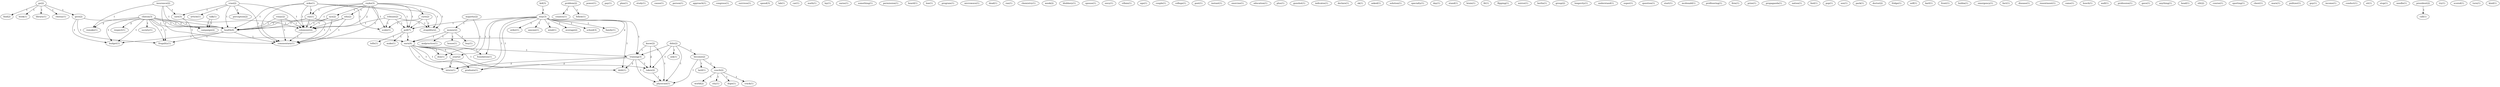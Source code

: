 digraph G {
  insurance [ label="insurance(2)" ];
  care [ label="care(3)" ];
  earn [ label="earn(4)" ];
  remake [ label="remake(1)" ];
  health [ label="health(4)" ];
  vrao [ label="vrao(2)" ];
  perception [ label="perception(2)" ];
  article [ label="article(1)" ];
  columnist [ label="columnist(2)" ];
  commentary [ label="commentary(1)" ];
  problem [ label="problem(2)" ];
  country [ label="country(1)" ];
  fellow [ label="fellow(1)" ];
  power [ label="power(1)" ];
  pay [ label="pay(1)" ];
  plan [ label="plan(1)" ];
  study [ label="study(1)" ];
  cause [ label="cause(1)" ];
  person [ label="person(1)" ];
  approach [ label="approach(1)" ];
  congress [ label="congress(1)" ];
  survives [ label="survives(1)" ];
  spend [ label="spend(3)" ];
  lab [ label="lab(1)" ];
  car [ label="car(1)" ];
  math [ label="math(1)" ];
  lay [ label="lay(1)" ];
  earns [ label="earns(1)" ];
  something [ label="something(1)" ];
  permission [ label="permission(1)" ];
  heard [ label="heard(1)" ];
  law [ label="law(1)" ];
  program [ label="program(1)" ];
  microwave [ label="microwave(1)" ];
  royko [ label="royko(3)" ];
  edu [ label="edu(2)" ];
  cure [ label="cure(2)" ];
  nyx [ label="nyx(2)" ];
  scale [ label="scale(1)" ];
  poll [ label="poll(7)" ];
  rao [ label="rao(1)" ];
  stupidity [ label="stupidity(2)" ];
  dead [ label="dead(1)" ];
  go [ label="go(2)" ];
  give [ label="give(2)" ];
  book [ label="book(1)" ];
  library [ label="library(1)" ];
  cheesy [ label="cheesy(1)" ];
  find [ label="find(2)" ];
  ran [ label="ran(1)" ];
  chemistry [ label="chemistry(1)" ];
  week [ label="week(2)" ];
  talk [ label="talk(1)" ];
  campaign [ label="campaign(2)" ];
  blubbery [ label="blubbery(1)" ];
  budget [ label="budget(1)" ];
  frugality [ label="frugality(1)" ];
  spouse [ label="spouse(1)" ];
  envy [ label="envy(1)" ];
  villain [ label="villain(1)" ];
  ego [ label="ego(1)" ];
  couple [ label="couple(1)" ];
  college [ label="college(1)" ];
  post [ label="post(1)" ];
  instant [ label="instant(1)" ];
  exercise [ label="exercise(1)" ];
  education [ label="education(1)" ];
  plus [ label="plus(1)" ];
  gunshot [ label="gunshot(1)" ];
  indicates [ label="indicates(1)" ];
  declare [ label="declare(1)" ];
  ok [ label="ok(1)" ];
  kid [ label="kid(3)" ];
  way [ label="way(3)" ];
  asked [ label="asked(1)" ];
  solution [ label="solution(1)" ];
  specialty [ label="specialty(1)" ];
  day [ label="day(1)" ];
  stand [ label="stand(1)" ];
  majority [ label="majority(2)" ];
  money [ label="money(2)" ];
  don [ label="don(1)" ];
  brain [ label="brain(1)" ];
  fit [ label="fit(1)" ];
  flipping [ label="flipping(1)" ];
  mirror [ label="mirror(1)" ];
  berlin [ label="berlin(1)" ];
  group [ label="group(2)" ];
  longevity [ label="longevity(1)" ];
  house [ label="house(1)" ];
  buy [ label="buy(1)" ];
  malpractice [ label="malpractice(1)" ];
  order [ label="order(1)" ];
  anyone [ label="anyone(1)" ];
  wind [ label="wind(1)" ];
  average [ label="average(2)" ];
  school [ label="school(3)" ];
  family [ label="family(1)" ];
  training [ label="training(3)" ];
  graduate [ label="graduate(1)" ];
  debt [ label="debt(1)" ];
  year [ label="year(2)" ];
  foundation [ label="foundation(1)" ];
  intern [ label="intern(1)" ];
  understand [ label="understand(1)" ];
  super [ label="super(1)" ];
  question [ label="question(1)" ];
  talk [ label="talk(1)" ];
  start [ label="start(1)" ];
  tribune [ label="tribune(2)" ];
  mcdonald [ label="mcdonald(1)" ];
  didn [ label="didn(2)" ];
  ask [ label="ask(1)" ];
  become [ label="become(2)" ];
  takes [ label="takes(2)" ];
  physician [ label="physician(1)" ];
  mike [ label="mike(1)" ];
  profiteering [ label="profiteering(1)" ];
  firm [ label="firm(1)" ];
  tells [ label="tells(1)" ];
  make [ label="make(1)" ];
  prize [ label="prize(1)" ];
  propaganda [ label="propaganda(1)" ];
  nation [ label="nation(1)" ];
  feel [ label="feel(1)" ];
  pop [ label="pop(1)" ];
  clinton [ label="clinton(1)" ];
  respect [ label="respect(1)" ];
  society [ label="society(1)" ];
  sex [ label="sex(1)" ];
  pack [ label="pack(1)" ];
  doctor [ label="doctor(2)" ];
  fridge [ label="fridge(1)" ];
  self [ label="self(1)" ];
  karl [ label="karl(1)" ];
  front [ label="front(1)" ];
  bubba [ label="bubba(1)" ];
  couch [ label="couch(2)" ];
  lard [ label="lard(1)" ];
  vinay [ label="vinay(2)" ];
  emergency [ label="emergency(1)" ];
  fact [ label="fact(1)" ];
  know [ label="know(2)" ];
  disease [ label="disease(1)" ];
  resentment [ label="resentment(1)" ];
  came [ label="came(1)" ];
  dope [ label="dope(1)" ];
  crack [ label="crack(1)" ];
  world [ label="world(2)" ];
  city [ label="city(1)" ];
  hooch [ label="hooch(1)" ];
  wall [ label="wall(1)" ];
  profession [ label="profession(1)" ];
  gave [ label="gave(1)" ];
  anything [ label="anything(1)" ];
  head [ label="head(1)" ];
  clinton [ label="clinton(3)" ];
  slit [ label="slit(2)" ];
  course [ label="course(1)" ];
  sporting [ label="sporting(1)" ];
  chest [ label="chest(1)" ];
  marx [ label="marx(1)" ];
  pulitzer [ label="pulitzer(1)" ];
  guy [ label="guy(1)" ];
  income [ label="income(1)" ];
  conduct [ label="conduct(1)" ];
  sit [ label="sit(1)" ];
  stop [ label="stop(1)" ];
  needle [ label="needle(1)" ];
  president [ label="president(2)" ];
  call [ label="call(1)" ];
  try [ label="try(1)" ];
  scored [ label="scored(1)" ];
  turn [ label="turn(1)" ];
  kind [ label="kind(1)" ];
  insurance -> care [ label="1" ];
  insurance -> earn [ label="1" ];
  insurance -> remake [ label="1" ];
  insurance -> health [ label="1" ];
  vrao -> perception [ label="1" ];
  vrao -> article [ label="1" ];
  vrao -> care [ label="1" ];
  vrao -> columnist [ label="1" ];
  vrao -> health [ label="1" ];
  vrao -> commentary [ label="1" ];
  problem -> country [ label="1" ];
  problem -> fellow [ label="1" ];
  care -> columnist [ label="1" ];
  care -> commentary [ label="1" ];
  royko -> edu [ label="1" ];
  royko -> cure [ label="1" ];
  royko -> nyx [ label="1" ];
  royko -> scale [ label="1" ];
  royko -> poll [ label="1" ];
  royko -> rao [ label="1" ];
  royko -> columnist [ label="2" ];
  royko -> health [ label="1" ];
  royko -> commentary [ label="1" ];
  royko -> stupidity [ label="1" ];
  go -> give [ label="1" ];
  go -> book [ label="1" ];
  go -> library [ label="1" ];
  go -> cheesy [ label="1" ];
  go -> find [ label="1" ];
  talk -> campaign [ label="1" ];
  give -> health [ label="1" ];
  give -> budget [ label="1" ];
  give -> frugality [ label="1" ];
  edu -> columnist [ label="1" ];
  edu -> health [ label="1" ];
  edu -> commentary [ label="1" ];
  cure -> scale [ label="1" ];
  cure -> poll [ label="1" ];
  cure -> stupidity [ label="1" ];
  kid -> way [ label="1" ];
  majority -> money [ label="1" ];
  majority -> don [ label="1" ];
  nyx -> columnist [ label="1" ];
  nyx -> health [ label="1" ];
  nyx -> commentary [ label="1" ];
  money -> house [ label="1" ];
  money -> earn [ label="1" ];
  money -> buy [ label="1" ];
  money -> malpractice [ label="1" ];
  way -> order [ label="1" ];
  way -> poll [ label="1" ];
  way -> anyone [ label="1" ];
  way -> wind [ label="1" ];
  way -> average [ label="1" ];
  way -> school [ label="1" ];
  way -> family [ label="1" ];
  way -> earn [ label="2" ];
  way -> training [ label="1" ];
  way -> graduate [ label="1" ];
  way -> debt [ label="1" ];
  way -> year [ label="1" ];
  way -> foundation [ label="1" ];
  way -> intern [ label="1" ];
  talk -> campaign [ label="1" ];
  tribune -> scale [ label="1" ];
  tribune -> poll [ label="1" ];
  tribune -> columnist [ label="1" ];
  tribune -> stupidity [ label="1" ];
  didn -> ask [ label="1" ];
  didn -> become [ label="1" ];
  didn -> training [ label="1" ];
  didn -> takes [ label="1" ];
  didn -> physician [ label="1" ];
  mike -> scale [ label="1" ];
  mike -> poll [ label="1" ];
  mike -> rao [ label="1" ];
  mike -> columnist [ label="1" ];
  mike -> health [ label="1" ];
  mike -> commentary [ label="1" ];
  mike -> stupidity [ label="1" ];
  poll -> tells [ label="1" ];
  poll -> earn [ label="1" ];
  poll -> make [ label="1" ];
  rao -> columnist [ label="1" ];
  rao -> health [ label="1" ];
  rao -> commentary [ label="1" ];
  clinton -> respect [ label="2" ];
  clinton -> society [ label="1" ];
  clinton -> remake [ label="2" ];
  clinton -> health [ label="3" ];
  clinton -> budget [ label="1" ];
  clinton -> campaign [ label="1" ];
  clinton -> frugality [ label="1" ];
  become -> couch [ label="1" ];
  become -> lard [ label="1" ];
  become -> physician [ label="1" ];
  vinay -> columnist [ label="1" ];
  vinay -> health [ label="1" ];
  vinay -> commentary [ label="1" ];
  know -> training [ label="1" ];
  know -> takes [ label="2" ];
  know -> physician [ label="1" ];
  earn -> training [ label="1" ];
  earn -> graduate [ label="1" ];
  earn -> debt [ label="1" ];
  earn -> takes [ label="1" ];
  earn -> year [ label="1" ];
  earn -> don [ label="1" ];
  earn -> foundation [ label="1" ];
  earn -> intern [ label="1" ];
  training -> graduate [ label="2" ];
  training -> debt [ label="2" ];
  training -> takes [ label="1" ];
  training -> physician [ label="1" ];
  training -> intern [ label="2" ];
  couch -> dope [ label="1" ];
  couch -> crack [ label="1" ];
  couch -> world [ label="1" ];
  couch -> city [ label="1" ];
  columnist -> commentary [ label="1" ];
  clinton -> health [ label="3" ];
  clinton -> budget [ label="1" ];
  clinton -> campaign [ label="1" ];
  clinton -> frugality [ label="1" ];
  health -> commentary [ label="1" ];
  health -> budget [ label="1" ];
  health -> frugality [ label="1" ];
  takes -> physician [ label="1" ];
  president -> call [ label="1" ];
  year -> intern [ label="1" ];
}
